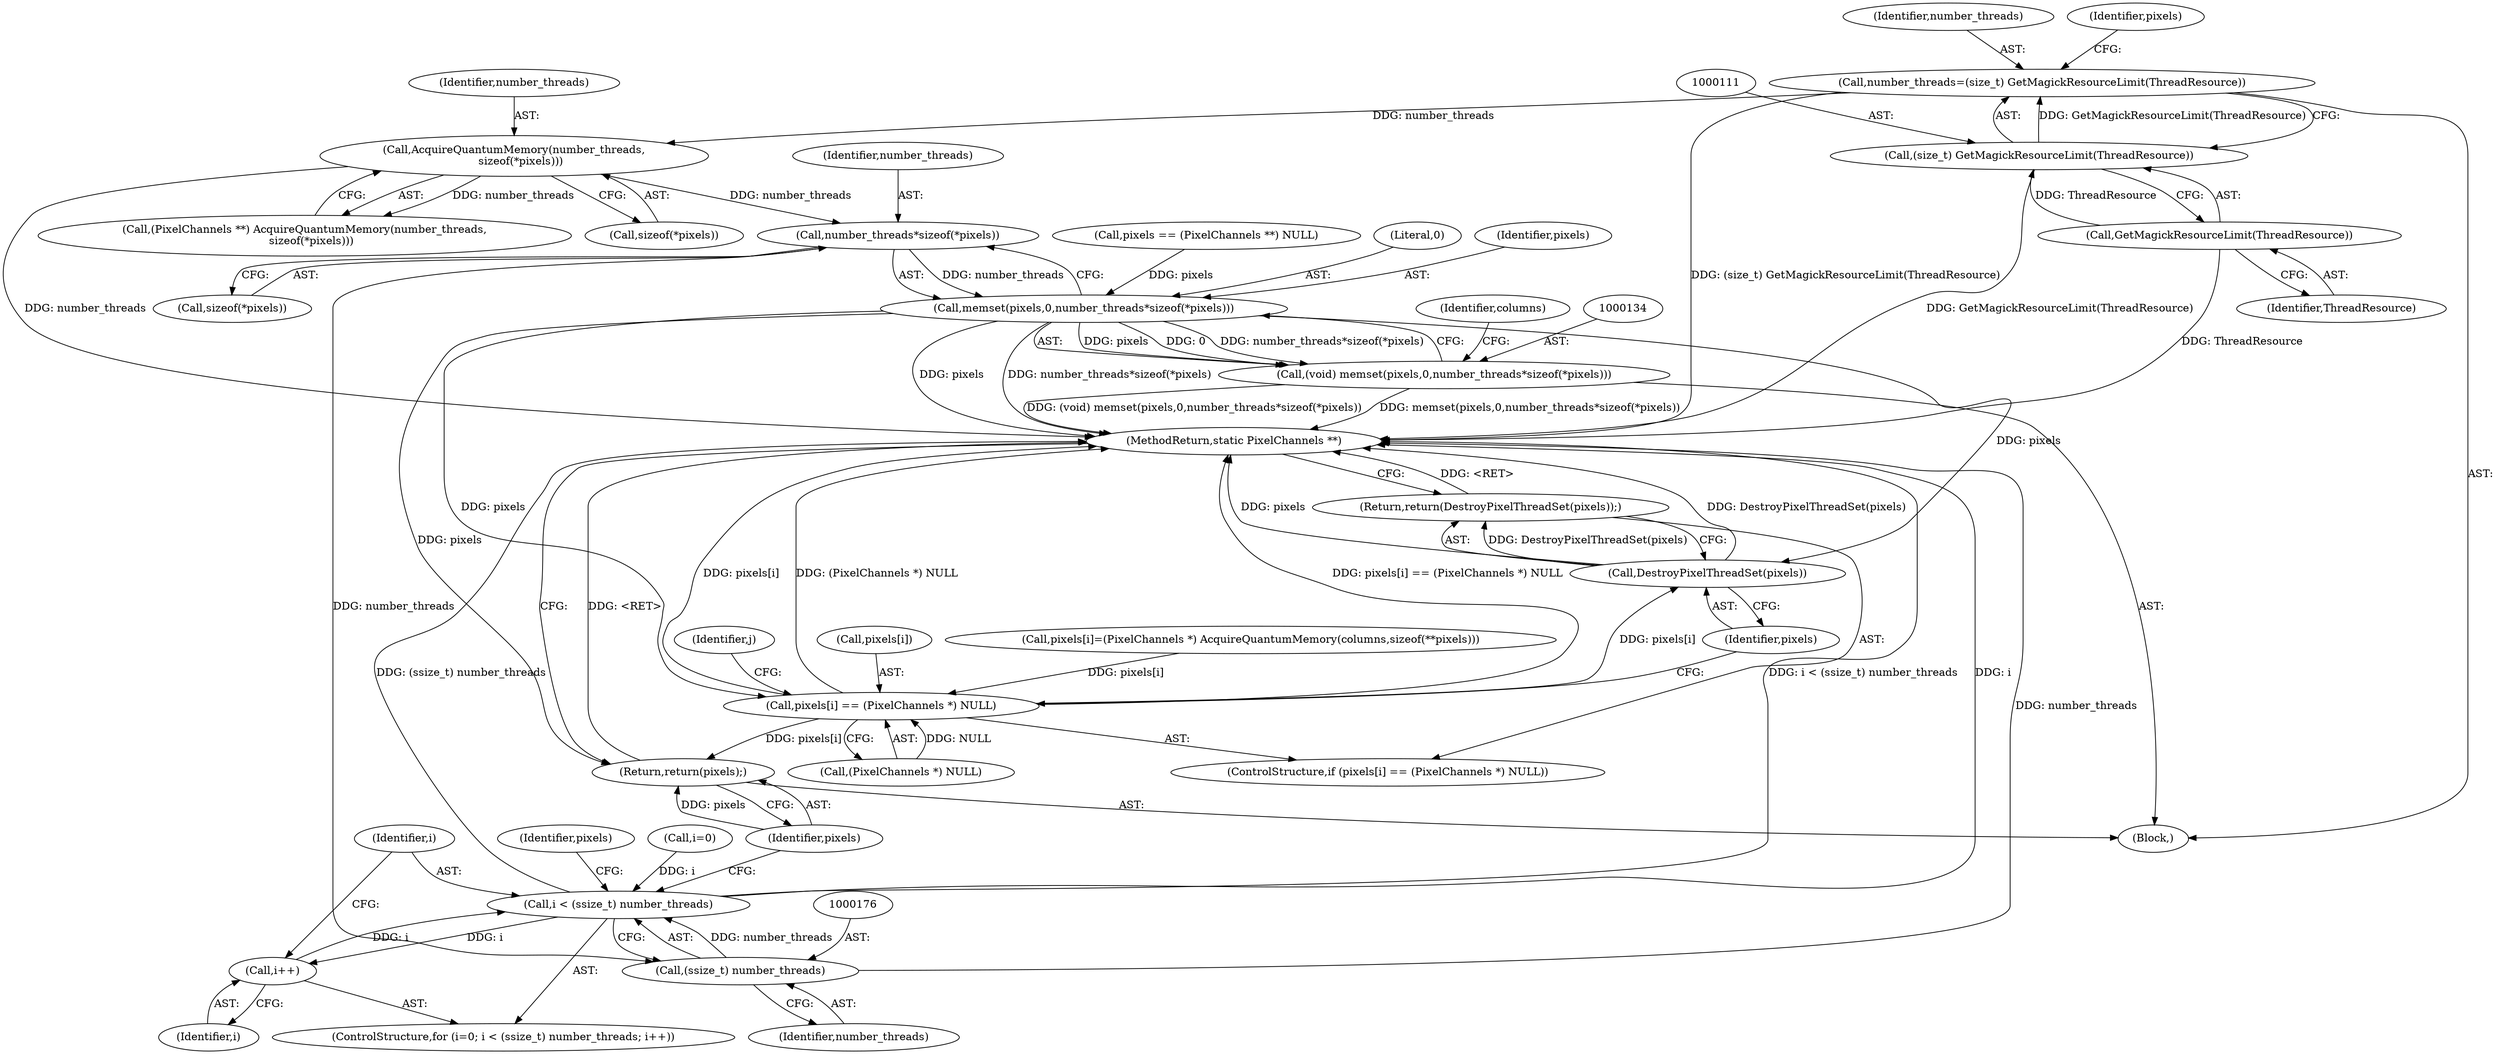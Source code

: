 digraph "0_ImageMagick6_a906fe9298bf89e01d5272023db687935068849a@API" {
"1000138" [label="(Call,number_threads*sizeof(*pixels))"];
"1000118" [label="(Call,AcquireQuantumMemory(number_threads,\n    sizeof(*pixels)))"];
"1000108" [label="(Call,number_threads=(size_t) GetMagickResourceLimit(ThreadResource))"];
"1000110" [label="(Call,(size_t) GetMagickResourceLimit(ThreadResource))"];
"1000112" [label="(Call,GetMagickResourceLimit(ThreadResource))"];
"1000135" [label="(Call,memset(pixels,0,number_threads*sizeof(*pixels)))"];
"1000133" [label="(Call,(void) memset(pixels,0,number_threads*sizeof(*pixels)))"];
"1000195" [label="(Call,pixels[i] == (PixelChannels *) NULL)"];
"1000203" [label="(Call,DestroyPixelThreadSet(pixels))"];
"1000202" [label="(Return,return(DestroyPixelThreadSet(pixels));)"];
"1000238" [label="(Return,return(pixels);)"];
"1000175" [label="(Call,(ssize_t) number_threads)"];
"1000173" [label="(Call,i < (ssize_t) number_threads)"];
"1000178" [label="(Call,i++)"];
"1000108" [label="(Call,number_threads=(size_t) GetMagickResourceLimit(ThreadResource))"];
"1000116" [label="(Call,(PixelChannels **) AcquireQuantumMemory(number_threads,\n    sizeof(*pixels)))"];
"1000112" [label="(Call,GetMagickResourceLimit(ThreadResource))"];
"1000239" [label="(Identifier,pixels)"];
"1000179" [label="(Identifier,i)"];
"1000178" [label="(Call,i++)"];
"1000124" [label="(Call,pixels == (PixelChannels **) NULL)"];
"1000184" [label="(Identifier,pixels)"];
"1000118" [label="(Call,AcquireQuantumMemory(number_threads,\n    sizeof(*pixels)))"];
"1000102" [label="(Block,)"];
"1000138" [label="(Call,number_threads*sizeof(*pixels))"];
"1000207" [label="(Identifier,j)"];
"1000110" [label="(Call,(size_t) GetMagickResourceLimit(ThreadResource))"];
"1000169" [label="(ControlStructure,for (i=0; i < (ssize_t) number_threads; i++))"];
"1000204" [label="(Identifier,pixels)"];
"1000140" [label="(Call,sizeof(*pixels))"];
"1000119" [label="(Identifier,number_threads)"];
"1000199" [label="(Call,(PixelChannels *) NULL)"];
"1000202" [label="(Return,return(DestroyPixelThreadSet(pixels));)"];
"1000133" [label="(Call,(void) memset(pixels,0,number_threads*sizeof(*pixels)))"];
"1000135" [label="(Call,memset(pixels,0,number_threads*sizeof(*pixels)))"];
"1000203" [label="(Call,DestroyPixelThreadSet(pixels))"];
"1000109" [label="(Identifier,number_threads)"];
"1000170" [label="(Call,i=0)"];
"1000174" [label="(Identifier,i)"];
"1000238" [label="(Return,return(pixels);)"];
"1000240" [label="(MethodReturn,static PixelChannels **)"];
"1000196" [label="(Call,pixels[i])"];
"1000173" [label="(Call,i < (ssize_t) number_threads)"];
"1000115" [label="(Identifier,pixels)"];
"1000177" [label="(Identifier,number_threads)"];
"1000144" [label="(Identifier,columns)"];
"1000139" [label="(Identifier,number_threads)"];
"1000175" [label="(Call,(ssize_t) number_threads)"];
"1000195" [label="(Call,pixels[i] == (PixelChannels *) NULL)"];
"1000137" [label="(Literal,0)"];
"1000194" [label="(ControlStructure,if (pixels[i] == (PixelChannels *) NULL))"];
"1000113" [label="(Identifier,ThreadResource)"];
"1000136" [label="(Identifier,pixels)"];
"1000182" [label="(Call,pixels[i]=(PixelChannels *) AcquireQuantumMemory(columns,sizeof(**pixels)))"];
"1000120" [label="(Call,sizeof(*pixels))"];
"1000138" -> "1000135"  [label="AST: "];
"1000138" -> "1000140"  [label="CFG: "];
"1000139" -> "1000138"  [label="AST: "];
"1000140" -> "1000138"  [label="AST: "];
"1000135" -> "1000138"  [label="CFG: "];
"1000138" -> "1000135"  [label="DDG: number_threads"];
"1000118" -> "1000138"  [label="DDG: number_threads"];
"1000138" -> "1000175"  [label="DDG: number_threads"];
"1000118" -> "1000116"  [label="AST: "];
"1000118" -> "1000120"  [label="CFG: "];
"1000119" -> "1000118"  [label="AST: "];
"1000120" -> "1000118"  [label="AST: "];
"1000116" -> "1000118"  [label="CFG: "];
"1000118" -> "1000240"  [label="DDG: number_threads"];
"1000118" -> "1000116"  [label="DDG: number_threads"];
"1000108" -> "1000118"  [label="DDG: number_threads"];
"1000108" -> "1000102"  [label="AST: "];
"1000108" -> "1000110"  [label="CFG: "];
"1000109" -> "1000108"  [label="AST: "];
"1000110" -> "1000108"  [label="AST: "];
"1000115" -> "1000108"  [label="CFG: "];
"1000108" -> "1000240"  [label="DDG: (size_t) GetMagickResourceLimit(ThreadResource)"];
"1000110" -> "1000108"  [label="DDG: GetMagickResourceLimit(ThreadResource)"];
"1000110" -> "1000112"  [label="CFG: "];
"1000111" -> "1000110"  [label="AST: "];
"1000112" -> "1000110"  [label="AST: "];
"1000110" -> "1000240"  [label="DDG: GetMagickResourceLimit(ThreadResource)"];
"1000112" -> "1000110"  [label="DDG: ThreadResource"];
"1000112" -> "1000113"  [label="CFG: "];
"1000113" -> "1000112"  [label="AST: "];
"1000112" -> "1000240"  [label="DDG: ThreadResource"];
"1000135" -> "1000133"  [label="AST: "];
"1000136" -> "1000135"  [label="AST: "];
"1000137" -> "1000135"  [label="AST: "];
"1000133" -> "1000135"  [label="CFG: "];
"1000135" -> "1000240"  [label="DDG: pixels"];
"1000135" -> "1000240"  [label="DDG: number_threads*sizeof(*pixels)"];
"1000135" -> "1000133"  [label="DDG: pixels"];
"1000135" -> "1000133"  [label="DDG: 0"];
"1000135" -> "1000133"  [label="DDG: number_threads*sizeof(*pixels)"];
"1000124" -> "1000135"  [label="DDG: pixels"];
"1000135" -> "1000195"  [label="DDG: pixels"];
"1000135" -> "1000203"  [label="DDG: pixels"];
"1000135" -> "1000238"  [label="DDG: pixels"];
"1000133" -> "1000102"  [label="AST: "];
"1000134" -> "1000133"  [label="AST: "];
"1000144" -> "1000133"  [label="CFG: "];
"1000133" -> "1000240"  [label="DDG: (void) memset(pixels,0,number_threads*sizeof(*pixels))"];
"1000133" -> "1000240"  [label="DDG: memset(pixels,0,number_threads*sizeof(*pixels))"];
"1000195" -> "1000194"  [label="AST: "];
"1000195" -> "1000199"  [label="CFG: "];
"1000196" -> "1000195"  [label="AST: "];
"1000199" -> "1000195"  [label="AST: "];
"1000204" -> "1000195"  [label="CFG: "];
"1000207" -> "1000195"  [label="CFG: "];
"1000195" -> "1000240"  [label="DDG: (PixelChannels *) NULL"];
"1000195" -> "1000240"  [label="DDG: pixels[i] == (PixelChannels *) NULL"];
"1000195" -> "1000240"  [label="DDG: pixels[i]"];
"1000182" -> "1000195"  [label="DDG: pixels[i]"];
"1000199" -> "1000195"  [label="DDG: NULL"];
"1000195" -> "1000203"  [label="DDG: pixels[i]"];
"1000195" -> "1000238"  [label="DDG: pixels[i]"];
"1000203" -> "1000202"  [label="AST: "];
"1000203" -> "1000204"  [label="CFG: "];
"1000204" -> "1000203"  [label="AST: "];
"1000202" -> "1000203"  [label="CFG: "];
"1000203" -> "1000240"  [label="DDG: DestroyPixelThreadSet(pixels)"];
"1000203" -> "1000240"  [label="DDG: pixels"];
"1000203" -> "1000202"  [label="DDG: DestroyPixelThreadSet(pixels)"];
"1000202" -> "1000194"  [label="AST: "];
"1000240" -> "1000202"  [label="CFG: "];
"1000202" -> "1000240"  [label="DDG: <RET>"];
"1000238" -> "1000102"  [label="AST: "];
"1000238" -> "1000239"  [label="CFG: "];
"1000239" -> "1000238"  [label="AST: "];
"1000240" -> "1000238"  [label="CFG: "];
"1000238" -> "1000240"  [label="DDG: <RET>"];
"1000239" -> "1000238"  [label="DDG: pixels"];
"1000175" -> "1000173"  [label="AST: "];
"1000175" -> "1000177"  [label="CFG: "];
"1000176" -> "1000175"  [label="AST: "];
"1000177" -> "1000175"  [label="AST: "];
"1000173" -> "1000175"  [label="CFG: "];
"1000175" -> "1000240"  [label="DDG: number_threads"];
"1000175" -> "1000173"  [label="DDG: number_threads"];
"1000173" -> "1000169"  [label="AST: "];
"1000174" -> "1000173"  [label="AST: "];
"1000184" -> "1000173"  [label="CFG: "];
"1000239" -> "1000173"  [label="CFG: "];
"1000173" -> "1000240"  [label="DDG: i < (ssize_t) number_threads"];
"1000173" -> "1000240"  [label="DDG: i"];
"1000173" -> "1000240"  [label="DDG: (ssize_t) number_threads"];
"1000178" -> "1000173"  [label="DDG: i"];
"1000170" -> "1000173"  [label="DDG: i"];
"1000173" -> "1000178"  [label="DDG: i"];
"1000178" -> "1000169"  [label="AST: "];
"1000178" -> "1000179"  [label="CFG: "];
"1000179" -> "1000178"  [label="AST: "];
"1000174" -> "1000178"  [label="CFG: "];
}
